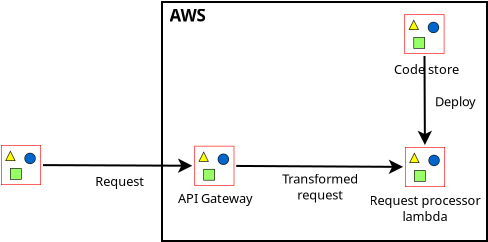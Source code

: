 <?xml version="1.0" encoding="UTF-8"?>
<dia:diagram xmlns:dia="http://www.lysator.liu.se/~alla/dia/">
  <dia:layer name="Background" visible="true" active="true">
    <dia:group>
      <dia:group>
        <dia:object type="Standard - Box" version="0" id="O0">
          <dia:attribute name="obj_pos">
            <dia:point val="8.9,0.55"/>
          </dia:attribute>
          <dia:attribute name="obj_bb">
            <dia:rectangle val="8.85,0.5;25.2,12.55"/>
          </dia:attribute>
          <dia:attribute name="elem_corner">
            <dia:point val="8.9,0.55"/>
          </dia:attribute>
          <dia:attribute name="elem_width">
            <dia:real val="16.25"/>
          </dia:attribute>
          <dia:attribute name="elem_height">
            <dia:real val="11.95"/>
          </dia:attribute>
          <dia:attribute name="show_background">
            <dia:boolean val="true"/>
          </dia:attribute>
        </dia:object>
        <dia:object type="Standard - Text" version="1" id="O1">
          <dia:attribute name="obj_pos">
            <dia:point val="9.275,1.525"/>
          </dia:attribute>
          <dia:attribute name="obj_bb">
            <dia:rectangle val="9.275,0.677;11.262,1.7"/>
          </dia:attribute>
          <dia:attribute name="text">
            <dia:composite type="text">
              <dia:attribute name="string">
                <dia:string>#AWS#</dia:string>
              </dia:attribute>
              <dia:attribute name="font">
                <dia:font family="sans" style="80" name="Helvetica-Bold"/>
              </dia:attribute>
              <dia:attribute name="height">
                <dia:real val="1.058"/>
              </dia:attribute>
              <dia:attribute name="pos">
                <dia:point val="9.275,1.525"/>
              </dia:attribute>
              <dia:attribute name="color">
                <dia:color val="#000000"/>
              </dia:attribute>
              <dia:attribute name="alignment">
                <dia:enum val="0"/>
              </dia:attribute>
            </dia:composite>
          </dia:attribute>
          <dia:attribute name="valign">
            <dia:enum val="3"/>
          </dia:attribute>
        </dia:object>
      </dia:group>
      <dia:group>
        <dia:group>
          <dia:object type="Standard - Image" version="0" id="O2">
            <dia:attribute name="obj_pos">
              <dia:point val="10.515,7.741"/>
            </dia:attribute>
            <dia:attribute name="obj_bb">
              <dia:rectangle val="10.465,7.691;12.565,9.791"/>
            </dia:attribute>
            <dia:attribute name="elem_corner">
              <dia:point val="10.515,7.741"/>
            </dia:attribute>
            <dia:attribute name="elem_width">
              <dia:real val="2"/>
            </dia:attribute>
            <dia:attribute name="elem_height">
              <dia:real val="2"/>
            </dia:attribute>
            <dia:attribute name="draw_border">
              <dia:boolean val="false"/>
            </dia:attribute>
            <dia:attribute name="keep_aspect">
              <dia:boolean val="true"/>
            </dia:attribute>
            <dia:attribute name="file">
              <dia:string>#Arch_Amazon-API-Gateway_48.png#</dia:string>
            </dia:attribute>
          </dia:object>
          <dia:object type="Standard - Text" version="1" id="O3">
            <dia:attribute name="obj_pos">
              <dia:point val="9.7,10.595"/>
            </dia:attribute>
            <dia:attribute name="obj_bb">
              <dia:rectangle val="9.7,9.955;13.33,10.727"/>
            </dia:attribute>
            <dia:attribute name="text">
              <dia:composite type="text">
                <dia:attribute name="string">
                  <dia:string>#API Gateway#</dia:string>
                </dia:attribute>
                <dia:attribute name="font">
                  <dia:font family="sans" style="0" name="Helvetica"/>
                </dia:attribute>
                <dia:attribute name="height">
                  <dia:real val="0.8"/>
                </dia:attribute>
                <dia:attribute name="pos">
                  <dia:point val="9.7,10.595"/>
                </dia:attribute>
                <dia:attribute name="color">
                  <dia:color val="#000000"/>
                </dia:attribute>
                <dia:attribute name="alignment">
                  <dia:enum val="0"/>
                </dia:attribute>
              </dia:composite>
            </dia:attribute>
            <dia:attribute name="valign">
              <dia:enum val="3"/>
            </dia:attribute>
          </dia:object>
        </dia:group>
        <dia:group>
          <dia:object type="Standard - Image" version="0" id="O4">
            <dia:attribute name="obj_pos">
              <dia:point val="21.05,7.8"/>
            </dia:attribute>
            <dia:attribute name="obj_bb">
              <dia:rectangle val="21,7.75;23.1,9.85"/>
            </dia:attribute>
            <dia:attribute name="elem_corner">
              <dia:point val="21.05,7.8"/>
            </dia:attribute>
            <dia:attribute name="elem_width">
              <dia:real val="2"/>
            </dia:attribute>
            <dia:attribute name="elem_height">
              <dia:real val="2"/>
            </dia:attribute>
            <dia:attribute name="draw_border">
              <dia:boolean val="false"/>
            </dia:attribute>
            <dia:attribute name="keep_aspect">
              <dia:boolean val="true"/>
            </dia:attribute>
            <dia:attribute name="file">
              <dia:string>#Arch_AWS-Lambda_48.png#</dia:string>
            </dia:attribute>
          </dia:object>
          <dia:object type="Standard - Text" version="1" id="O5">
            <dia:attribute name="obj_pos">
              <dia:point val="22.05,10.7"/>
            </dia:attribute>
            <dia:attribute name="obj_bb">
              <dia:rectangle val="19.451,10.06;24.649,11.633"/>
            </dia:attribute>
            <dia:attribute name="text">
              <dia:composite type="text">
                <dia:attribute name="string">
                  <dia:string>#Request processor
lambda#</dia:string>
                </dia:attribute>
                <dia:attribute name="font">
                  <dia:font family="sans" style="0" name="Helvetica"/>
                </dia:attribute>
                <dia:attribute name="height">
                  <dia:real val="0.8"/>
                </dia:attribute>
                <dia:attribute name="pos">
                  <dia:point val="22.05,10.7"/>
                </dia:attribute>
                <dia:attribute name="color">
                  <dia:color val="#000000"/>
                </dia:attribute>
                <dia:attribute name="alignment">
                  <dia:enum val="1"/>
                </dia:attribute>
              </dia:composite>
            </dia:attribute>
            <dia:attribute name="valign">
              <dia:enum val="3"/>
            </dia:attribute>
          </dia:object>
        </dia:group>
        <dia:group>
          <dia:object type="Standard - Image" version="0" id="O6">
            <dia:attribute name="obj_pos">
              <dia:point val="21.02,1.15"/>
            </dia:attribute>
            <dia:attribute name="obj_bb">
              <dia:rectangle val="20.97,1.1;23.07,3.2"/>
            </dia:attribute>
            <dia:attribute name="elem_corner">
              <dia:point val="21.02,1.15"/>
            </dia:attribute>
            <dia:attribute name="elem_width">
              <dia:real val="2"/>
            </dia:attribute>
            <dia:attribute name="elem_height">
              <dia:real val="2"/>
            </dia:attribute>
            <dia:attribute name="draw_border">
              <dia:boolean val="false"/>
            </dia:attribute>
            <dia:attribute name="keep_aspect">
              <dia:boolean val="true"/>
            </dia:attribute>
            <dia:attribute name="file">
              <dia:string>#Arch_Amazon-Simple-Storage-Service_48.png#</dia:string>
            </dia:attribute>
          </dia:object>
          <dia:object type="Standard - Text" version="1" id="O7">
            <dia:attribute name="obj_pos">
              <dia:point val="20.5,4.15"/>
            </dia:attribute>
            <dia:attribute name="obj_bb">
              <dia:rectangle val="20.5,3.51;23.54,4.282"/>
            </dia:attribute>
            <dia:attribute name="text">
              <dia:composite type="text">
                <dia:attribute name="string">
                  <dia:string>#Code store#</dia:string>
                </dia:attribute>
                <dia:attribute name="font">
                  <dia:font family="sans" style="0" name="Helvetica"/>
                </dia:attribute>
                <dia:attribute name="height">
                  <dia:real val="0.8"/>
                </dia:attribute>
                <dia:attribute name="pos">
                  <dia:point val="20.5,4.15"/>
                </dia:attribute>
                <dia:attribute name="color">
                  <dia:color val="#000000"/>
                </dia:attribute>
                <dia:attribute name="alignment">
                  <dia:enum val="0"/>
                </dia:attribute>
              </dia:composite>
            </dia:attribute>
            <dia:attribute name="valign">
              <dia:enum val="3"/>
            </dia:attribute>
          </dia:object>
        </dia:group>
        <dia:group>
          <dia:object type="Standard - Line" version="0" id="O8">
            <dia:attribute name="obj_pos">
              <dia:point val="22.025,3.249"/>
            </dia:attribute>
            <dia:attribute name="obj_bb">
              <dia:rectangle val="21.68,3.199;22.404,7.813"/>
            </dia:attribute>
            <dia:attribute name="conn_endpoints">
              <dia:point val="22.025,3.249"/>
              <dia:point val="22.045,7.701"/>
            </dia:attribute>
            <dia:attribute name="numcp">
              <dia:int val="1"/>
            </dia:attribute>
            <dia:attribute name="end_arrow">
              <dia:enum val="22"/>
            </dia:attribute>
            <dia:attribute name="end_arrow_length">
              <dia:real val="0.5"/>
            </dia:attribute>
            <dia:attribute name="end_arrow_width">
              <dia:real val="0.5"/>
            </dia:attribute>
          </dia:object>
          <dia:object type="Standard - Text" version="1" id="O9">
            <dia:attribute name="obj_pos">
              <dia:point val="22.55,5.76"/>
            </dia:attribute>
            <dia:attribute name="obj_bb">
              <dia:rectangle val="22.55,5.12;24.492,5.892"/>
            </dia:attribute>
            <dia:attribute name="text">
              <dia:composite type="text">
                <dia:attribute name="string">
                  <dia:string>#Deploy#</dia:string>
                </dia:attribute>
                <dia:attribute name="font">
                  <dia:font family="sans" style="0" name="Helvetica"/>
                </dia:attribute>
                <dia:attribute name="height">
                  <dia:real val="0.8"/>
                </dia:attribute>
                <dia:attribute name="pos">
                  <dia:point val="22.55,5.76"/>
                </dia:attribute>
                <dia:attribute name="color">
                  <dia:color val="#000000"/>
                </dia:attribute>
                <dia:attribute name="alignment">
                  <dia:enum val="0"/>
                </dia:attribute>
              </dia:composite>
            </dia:attribute>
            <dia:attribute name="valign">
              <dia:enum val="3"/>
            </dia:attribute>
          </dia:object>
        </dia:group>
        <dia:object type="Standard - Image" version="0" id="O10">
          <dia:attribute name="obj_pos">
            <dia:point val="0.85,7.7"/>
          </dia:attribute>
          <dia:attribute name="obj_bb">
            <dia:rectangle val="0.8,7.65;2.9,9.75"/>
          </dia:attribute>
          <dia:attribute name="elem_corner">
            <dia:point val="0.85,7.7"/>
          </dia:attribute>
          <dia:attribute name="elem_width">
            <dia:real val="2"/>
          </dia:attribute>
          <dia:attribute name="elem_height">
            <dia:real val="2"/>
          </dia:attribute>
          <dia:attribute name="draw_border">
            <dia:boolean val="false"/>
          </dia:attribute>
          <dia:attribute name="keep_aspect">
            <dia:boolean val="true"/>
          </dia:attribute>
          <dia:attribute name="file">
            <dia:string>#Res_User_48_Light.png#</dia:string>
          </dia:attribute>
        </dia:object>
        <dia:group>
          <dia:object type="Standard - Line" version="0" id="O11">
            <dia:attribute name="obj_pos">
              <dia:point val="12.611,8.747"/>
            </dia:attribute>
            <dia:attribute name="obj_bb">
              <dia:rectangle val="12.56,8.429;21.066,9.152"/>
            </dia:attribute>
            <dia:attribute name="conn_endpoints">
              <dia:point val="12.611,8.747"/>
              <dia:point val="20.954,8.794"/>
            </dia:attribute>
            <dia:attribute name="numcp">
              <dia:int val="1"/>
            </dia:attribute>
            <dia:attribute name="end_arrow">
              <dia:enum val="22"/>
            </dia:attribute>
            <dia:attribute name="end_arrow_length">
              <dia:real val="0.5"/>
            </dia:attribute>
            <dia:attribute name="end_arrow_width">
              <dia:real val="0.5"/>
            </dia:attribute>
          </dia:object>
          <dia:object type="Standard - Text" version="1" id="O12">
            <dia:attribute name="obj_pos">
              <dia:point val="16.813,9.625"/>
            </dia:attribute>
            <dia:attribute name="obj_bb">
              <dia:rectangle val="15.016,8.985;18.611,10.557"/>
            </dia:attribute>
            <dia:attribute name="text">
              <dia:composite type="text">
                <dia:attribute name="string">
                  <dia:string>#Transformed
request#</dia:string>
                </dia:attribute>
                <dia:attribute name="font">
                  <dia:font family="sans" style="0" name="Helvetica"/>
                </dia:attribute>
                <dia:attribute name="height">
                  <dia:real val="0.8"/>
                </dia:attribute>
                <dia:attribute name="pos">
                  <dia:point val="16.813,9.625"/>
                </dia:attribute>
                <dia:attribute name="color">
                  <dia:color val="#000000"/>
                </dia:attribute>
                <dia:attribute name="alignment">
                  <dia:enum val="1"/>
                </dia:attribute>
              </dia:composite>
            </dia:attribute>
            <dia:attribute name="valign">
              <dia:enum val="3"/>
            </dia:attribute>
          </dia:object>
        </dia:group>
        <dia:group>
          <dia:object type="Standard - Line" version="0" id="O13">
            <dia:attribute name="obj_pos">
              <dia:point val="2.95,8.705"/>
            </dia:attribute>
            <dia:attribute name="obj_bb">
              <dia:rectangle val="2.9,8.372;10.527,9.096"/>
            </dia:attribute>
            <dia:attribute name="conn_endpoints">
              <dia:point val="2.95,8.705"/>
              <dia:point val="10.415,8.737"/>
            </dia:attribute>
            <dia:attribute name="numcp">
              <dia:int val="1"/>
            </dia:attribute>
            <dia:attribute name="end_arrow">
              <dia:enum val="22"/>
            </dia:attribute>
            <dia:attribute name="end_arrow_length">
              <dia:real val="0.5"/>
            </dia:attribute>
            <dia:attribute name="end_arrow_width">
              <dia:real val="0.5"/>
            </dia:attribute>
          </dia:object>
          <dia:object type="Standard - Text" version="1" id="O14">
            <dia:attribute name="obj_pos">
              <dia:point val="5.561,9.75"/>
            </dia:attribute>
            <dia:attribute name="obj_bb">
              <dia:rectangle val="5.561,9.11;7.846,9.883"/>
            </dia:attribute>
            <dia:attribute name="text">
              <dia:composite type="text">
                <dia:attribute name="string">
                  <dia:string>#Request#</dia:string>
                </dia:attribute>
                <dia:attribute name="font">
                  <dia:font family="sans" style="0" name="Helvetica"/>
                </dia:attribute>
                <dia:attribute name="height">
                  <dia:real val="0.8"/>
                </dia:attribute>
                <dia:attribute name="pos">
                  <dia:point val="5.561,9.75"/>
                </dia:attribute>
                <dia:attribute name="color">
                  <dia:color val="#000000"/>
                </dia:attribute>
                <dia:attribute name="alignment">
                  <dia:enum val="0"/>
                </dia:attribute>
              </dia:composite>
            </dia:attribute>
            <dia:attribute name="valign">
              <dia:enum val="3"/>
            </dia:attribute>
          </dia:object>
        </dia:group>
      </dia:group>
    </dia:group>
  </dia:layer>
</dia:diagram>

